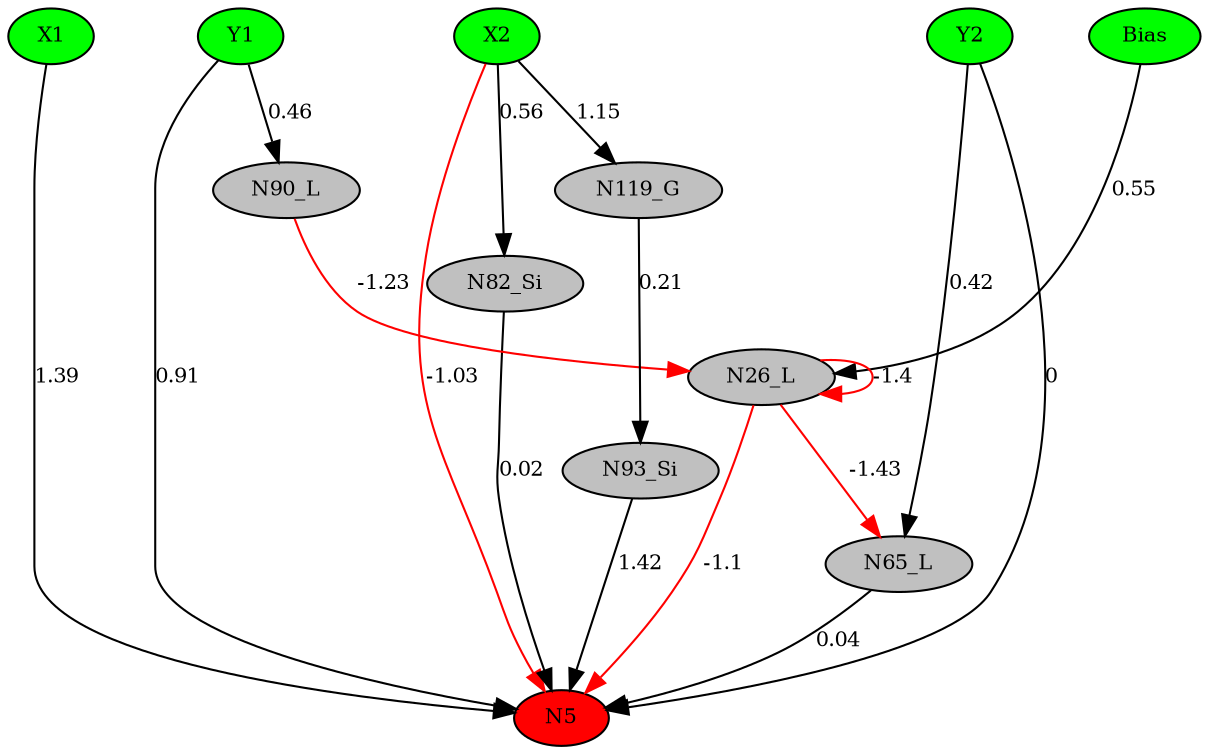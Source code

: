 digraph g { 
N0 [shape=ellipse, label=Bias,fontsize=10,height=0.1,width=0.1,style=filled,fillcolor=green]
N1[shape=ellipse label=X1,fontsize=10,height=0.1,width=0.1,style=filled,fillcolor=green]
N2[shape=ellipse label=Y1,fontsize=10,height=0.1,width=0.1,style=filled,fillcolor=green]
N3[shape=ellipse label=X2,fontsize=10,height=0.1,width=0.1,style=filled,fillcolor=green]
N4[shape=ellipse label=Y2,fontsize=10,height=0.1,width=0.1,style=filled,fillcolor=green]
N5[shape=ellipse,fontsize = 10, height = 0.1, width = 0.1, style = filled, fillcolor = red]
N26[shape=ellipse, label=N26_L,fontsize=10,height=0.1,width=0.1,style=filled,fillcolor=gray]
N65[shape=ellipse, label=N65_L,fontsize=10,height=0.1,width=0.1,style=filled,fillcolor=gray]
N82[shape=ellipse, label=N82_Si,fontsize=10,height=0.1,width=0.1,style=filled,fillcolor=gray]
N90[shape=ellipse, label=N90_L,fontsize=10,height=0.1,width=0.1,style=filled,fillcolor=gray]
N93[shape=ellipse, label=N93_Si,fontsize=10,height=0.1,width=0.1,style=filled,fillcolor=gray]
N119[shape=ellipse, label=N119_G,fontsize=10,height=0.1,width=0.1,style=filled,fillcolor=gray]
N1 -> N5 [color=black] [ label=1.39,fontsize=10]
N2 -> N5 [color=black] [ label=0.91,fontsize=10]
N4 -> N5 [color=black] [ label=0,fontsize=10]
N0 -> N26 [color=black] [ label=0.55,fontsize=10]
N26 -> N5 [color=red] [arrowType=inv][ label=-1.1,fontsize=10]
N26 -> N26 [color=red] [arrowType=inv][ label=-1.4,fontsize=10]
N4 -> N65 [color=black] [ label=0.42,fontsize=10]
N65 -> N5 [color=black] [ label=0.04,fontsize=10]
N3 -> N82 [color=black] [ label=0.56,fontsize=10]
N82 -> N5 [color=black] [ label=0.02,fontsize=10]
N2 -> N90 [color=black] [ label=0.46,fontsize=10]
N90 -> N26 [color=red] [arrowType=inv][ label=-1.23,fontsize=10]
N93 -> N5 [color=black] [ label=1.42,fontsize=10]
N3 -> N5 [color=red] [arrowType=inv][ label=-1.03,fontsize=10]
N3 -> N119 [color=black] [ label=1.15,fontsize=10]
N119 -> N93 [color=black] [ label=0.21,fontsize=10]
N26 -> N65 [color=red] [arrowType=inv][ label=-1.43,fontsize=10]
 { rank=same; 
N5
 } 
 { rank=same; 
N1 ->N2 ->N3 ->N4 ->N0 [style=invis]
 } 
}
